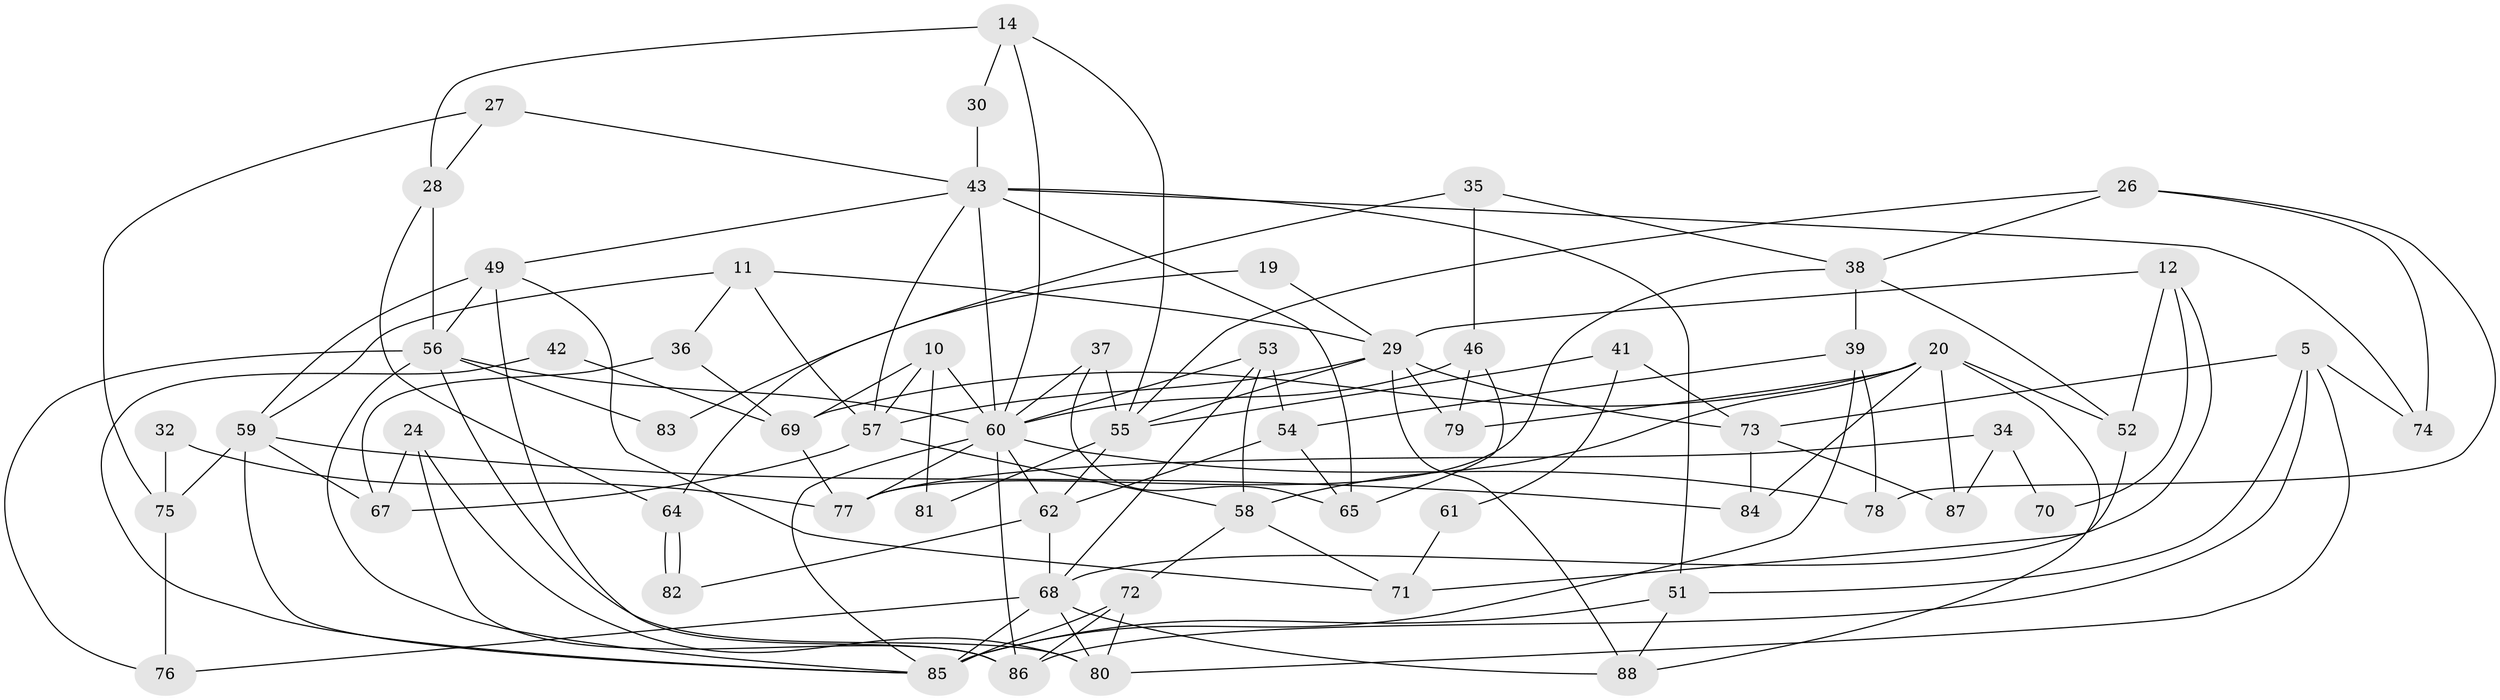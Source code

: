 // original degree distribution, {3: 0.25, 4: 0.3068181818181818, 5: 0.20454545454545456, 6: 0.022727272727272728, 7: 0.045454545454545456, 2: 0.13636363636363635, 8: 0.03409090909090909}
// Generated by graph-tools (version 1.1) at 2025/53/03/04/25 21:53:20]
// undirected, 61 vertices, 130 edges
graph export_dot {
graph [start="1"]
  node [color=gray90,style=filled];
  5;
  10;
  11;
  12;
  14;
  19;
  20;
  24;
  26;
  27;
  28;
  29 [super="+25"];
  30;
  32;
  34;
  35;
  36;
  37;
  38;
  39;
  41;
  42;
  43 [super="+6+13"];
  46;
  49 [super="+22"];
  51;
  52;
  53;
  54;
  55;
  56 [super="+7"];
  57 [super="+4"];
  58 [super="+3"];
  59 [super="+16"];
  60 [super="+47+50"];
  61;
  62 [super="+48"];
  64;
  65 [super="+17"];
  67;
  68 [super="+15+21+33"];
  69 [super="+2"];
  70;
  71;
  72;
  73 [super="+66"];
  74;
  75;
  76;
  77;
  78;
  79;
  80;
  81;
  82;
  83;
  84;
  85 [super="+9+45"];
  86 [super="+44"];
  87 [super="+63"];
  88;
  5 -- 80;
  5 -- 51;
  5 -- 73 [weight=2];
  5 -- 74;
  5 -- 86;
  10 -- 57;
  10 -- 81;
  10 -- 60;
  10 -- 69;
  11 -- 57 [weight=2];
  11 -- 36;
  11 -- 29;
  11 -- 59;
  12 -- 52;
  12 -- 70;
  12 -- 29;
  12 -- 68;
  14 -- 55;
  14 -- 28;
  14 -- 30;
  14 -- 60;
  19 -- 64;
  19 -- 29;
  20 -- 58;
  20 -- 88;
  20 -- 52;
  20 -- 69;
  20 -- 79;
  20 -- 84;
  20 -- 87 [weight=2];
  24 -- 86;
  24 -- 80;
  24 -- 67;
  26 -- 55;
  26 -- 74;
  26 -- 38;
  26 -- 78;
  27 -- 28;
  27 -- 75;
  27 -- 43;
  28 -- 56;
  28 -- 64;
  29 -- 55 [weight=2];
  29 -- 88;
  29 -- 57;
  29 -- 73;
  29 -- 79;
  30 -- 43;
  32 -- 75;
  32 -- 77;
  34 -- 77;
  34 -- 70;
  34 -- 87;
  35 -- 38;
  35 -- 46;
  35 -- 83;
  36 -- 67;
  36 -- 69;
  37 -- 55;
  37 -- 65;
  37 -- 60;
  38 -- 52;
  38 -- 39;
  38 -- 77;
  39 -- 54;
  39 -- 78;
  39 -- 85;
  41 -- 55;
  41 -- 61;
  41 -- 73;
  42 -- 69;
  42 -- 85;
  43 -- 65 [weight=2];
  43 -- 51;
  43 -- 57;
  43 -- 74;
  43 -- 60 [weight=2];
  43 -- 49;
  46 -- 79;
  46 -- 65;
  46 -- 60;
  49 -- 86;
  49 -- 59;
  49 -- 71;
  49 -- 56;
  51 -- 88;
  51 -- 85;
  52 -- 71;
  53 -- 54;
  53 -- 58;
  53 -- 60;
  53 -- 68;
  54 -- 65;
  54 -- 62;
  55 -- 62;
  55 -- 81;
  56 -- 76;
  56 -- 80;
  56 -- 83;
  56 -- 60;
  56 -- 85 [weight=2];
  57 -- 58 [weight=2];
  57 -- 67;
  58 -- 71;
  58 -- 72;
  59 -- 67;
  59 -- 75;
  59 -- 85;
  59 -- 84;
  60 -- 62 [weight=4];
  60 -- 77;
  60 -- 78;
  60 -- 85;
  60 -- 86 [weight=2];
  61 -- 71;
  62 -- 68 [weight=3];
  62 -- 82;
  64 -- 82;
  64 -- 82;
  68 -- 80;
  68 -- 88;
  68 -- 85 [weight=3];
  68 -- 76;
  69 -- 77;
  72 -- 80;
  72 -- 85 [weight=2];
  72 -- 86 [weight=2];
  73 -- 84;
  73 -- 87;
  75 -- 76;
}
